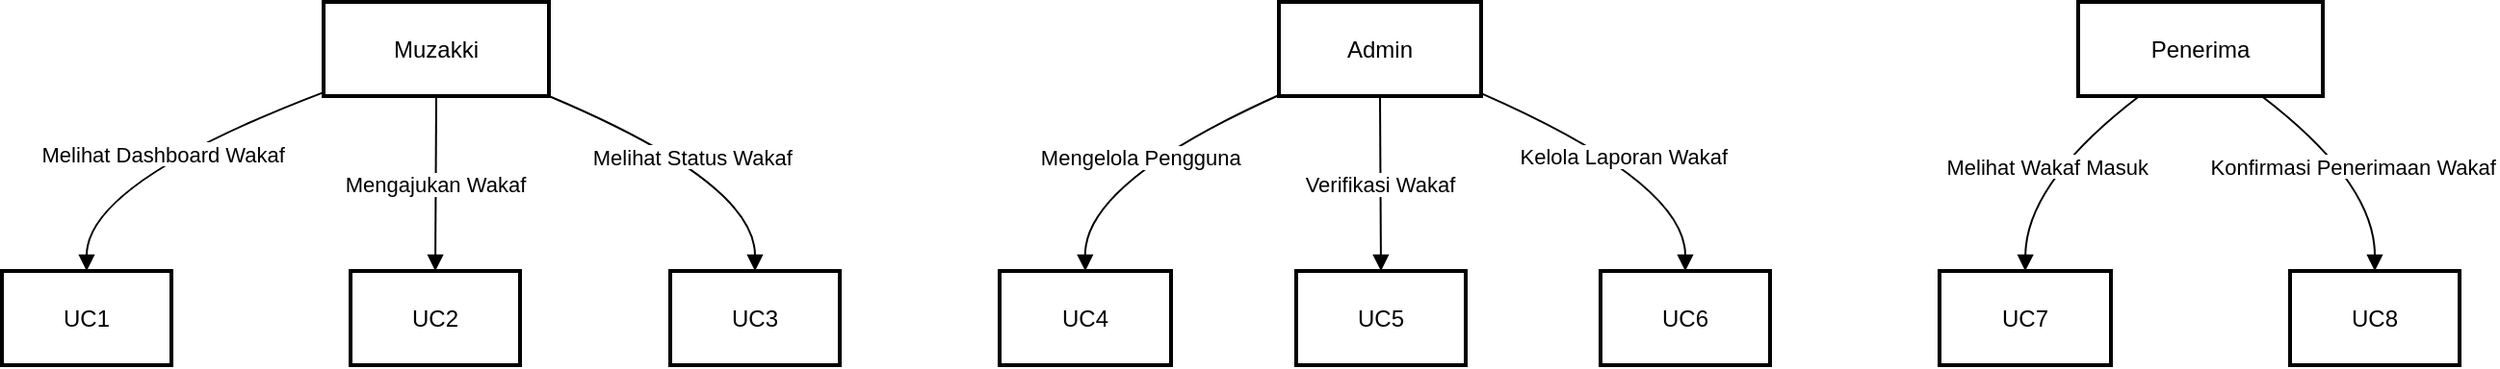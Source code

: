 <mxfile version="24.7.8" pages="3">
  <diagram name="usecase" id="2tOWbq8ezWcrBs4vHa_K">
    <mxGraphModel dx="928" dy="701" grid="1" gridSize="10" guides="1" tooltips="1" connect="1" arrows="1" fold="1" page="1" pageScale="1" pageWidth="850" pageHeight="1100" math="0" shadow="0">
      <root>
        <mxCell id="0" />
        <mxCell id="1" parent="0" />
        <mxCell id="xKr1J6okfYAryBs_471h-2" value="Muzakki" style="whiteSpace=wrap;strokeWidth=2;" parent="1" vertex="1">
          <mxGeometry x="187" y="500" width="117" height="49" as="geometry" />
        </mxCell>
        <mxCell id="xKr1J6okfYAryBs_471h-3" value="UC1" style="whiteSpace=wrap;strokeWidth=2;" parent="1" vertex="1">
          <mxGeometry x="20" y="640" width="88" height="49" as="geometry" />
        </mxCell>
        <mxCell id="xKr1J6okfYAryBs_471h-4" value="UC2" style="whiteSpace=wrap;strokeWidth=2;" parent="1" vertex="1">
          <mxGeometry x="201" y="640" width="88" height="49" as="geometry" />
        </mxCell>
        <mxCell id="xKr1J6okfYAryBs_471h-5" value="UC3" style="whiteSpace=wrap;strokeWidth=2;" parent="1" vertex="1">
          <mxGeometry x="367" y="640" width="88" height="49" as="geometry" />
        </mxCell>
        <mxCell id="xKr1J6okfYAryBs_471h-6" value="Admin" style="whiteSpace=wrap;strokeWidth=2;" parent="1" vertex="1">
          <mxGeometry x="683" y="500" width="105" height="49" as="geometry" />
        </mxCell>
        <mxCell id="xKr1J6okfYAryBs_471h-7" value="UC4" style="whiteSpace=wrap;strokeWidth=2;" parent="1" vertex="1">
          <mxGeometry x="538" y="640" width="89" height="49" as="geometry" />
        </mxCell>
        <mxCell id="xKr1J6okfYAryBs_471h-8" value="UC5" style="whiteSpace=wrap;strokeWidth=2;" parent="1" vertex="1">
          <mxGeometry x="692" y="640" width="88" height="49" as="geometry" />
        </mxCell>
        <mxCell id="xKr1J6okfYAryBs_471h-9" value="UC6" style="whiteSpace=wrap;strokeWidth=2;" parent="1" vertex="1">
          <mxGeometry x="850" y="640" width="88" height="49" as="geometry" />
        </mxCell>
        <mxCell id="xKr1J6okfYAryBs_471h-10" value="Penerima" style="whiteSpace=wrap;strokeWidth=2;" parent="1" vertex="1">
          <mxGeometry x="1098" y="500" width="127" height="49" as="geometry" />
        </mxCell>
        <mxCell id="xKr1J6okfYAryBs_471h-11" value="UC7" style="whiteSpace=wrap;strokeWidth=2;" parent="1" vertex="1">
          <mxGeometry x="1026" y="640" width="89" height="49" as="geometry" />
        </mxCell>
        <mxCell id="xKr1J6okfYAryBs_471h-12" value="UC8" style="whiteSpace=wrap;strokeWidth=2;" parent="1" vertex="1">
          <mxGeometry x="1208" y="640" width="88" height="49" as="geometry" />
        </mxCell>
        <mxCell id="xKr1J6okfYAryBs_471h-13" value="Melihat Dashboard Wakaf" style="curved=1;startArrow=none;endArrow=block;exitX=0;exitY=0.96;entryX=0.5;entryY=-0.01;rounded=0;" parent="1" source="xKr1J6okfYAryBs_471h-2" target="xKr1J6okfYAryBs_471h-3" edge="1">
          <mxGeometry relative="1" as="geometry">
            <Array as="points">
              <mxPoint x="64" y="594" />
            </Array>
          </mxGeometry>
        </mxCell>
        <mxCell id="xKr1J6okfYAryBs_471h-14" value="Mengajukan Wakaf" style="curved=1;startArrow=none;endArrow=block;exitX=0.5;exitY=1;entryX=0.5;entryY=-0.01;rounded=0;" parent="1" source="xKr1J6okfYAryBs_471h-2" target="xKr1J6okfYAryBs_471h-4" edge="1">
          <mxGeometry relative="1" as="geometry">
            <Array as="points" />
          </mxGeometry>
        </mxCell>
        <mxCell id="xKr1J6okfYAryBs_471h-15" value="Melihat Status Wakaf" style="curved=1;startArrow=none;endArrow=block;exitX=1;exitY=1;entryX=0.5;entryY=-0.01;rounded=0;" parent="1" source="xKr1J6okfYAryBs_471h-2" target="xKr1J6okfYAryBs_471h-5" edge="1">
          <mxGeometry relative="1" as="geometry">
            <Array as="points">
              <mxPoint x="411" y="594" />
            </Array>
          </mxGeometry>
        </mxCell>
        <mxCell id="xKr1J6okfYAryBs_471h-16" value="Mengelola Pengguna" style="curved=1;startArrow=none;endArrow=block;exitX=0;exitY=0.99;entryX=0.5;entryY=-0.01;rounded=0;" parent="1" source="xKr1J6okfYAryBs_471h-6" target="xKr1J6okfYAryBs_471h-7" edge="1">
          <mxGeometry relative="1" as="geometry">
            <Array as="points">
              <mxPoint x="582" y="594" />
            </Array>
          </mxGeometry>
        </mxCell>
        <mxCell id="xKr1J6okfYAryBs_471h-17" value="Verifikasi Wakaf" style="curved=1;startArrow=none;endArrow=block;exitX=0.5;exitY=1;entryX=0.5;entryY=-0.01;rounded=0;" parent="1" source="xKr1J6okfYAryBs_471h-6" target="xKr1J6okfYAryBs_471h-8" edge="1">
          <mxGeometry relative="1" as="geometry">
            <Array as="points" />
          </mxGeometry>
        </mxCell>
        <mxCell id="xKr1J6okfYAryBs_471h-18" value="Kelola Laporan Wakaf" style="curved=1;startArrow=none;endArrow=block;exitX=1;exitY=0.97;entryX=0.5;entryY=-0.01;rounded=0;" parent="1" source="xKr1J6okfYAryBs_471h-6" target="xKr1J6okfYAryBs_471h-9" edge="1">
          <mxGeometry relative="1" as="geometry">
            <Array as="points">
              <mxPoint x="894" y="594" />
            </Array>
          </mxGeometry>
        </mxCell>
        <mxCell id="xKr1J6okfYAryBs_471h-19" value="Melihat Wakaf Masuk" style="curved=1;startArrow=none;endArrow=block;exitX=0.25;exitY=1;entryX=0.5;entryY=-0.01;rounded=0;" parent="1" source="xKr1J6okfYAryBs_471h-10" target="xKr1J6okfYAryBs_471h-11" edge="1">
          <mxGeometry relative="1" as="geometry">
            <Array as="points">
              <mxPoint x="1071" y="594" />
            </Array>
          </mxGeometry>
        </mxCell>
        <mxCell id="xKr1J6okfYAryBs_471h-20" value="Konfirmasi Penerimaan Wakaf" style="curved=1;startArrow=none;endArrow=block;exitX=0.75;exitY=1;entryX=0.5;entryY=-0.01;rounded=0;" parent="1" source="xKr1J6okfYAryBs_471h-10" target="xKr1J6okfYAryBs_471h-12" edge="1">
          <mxGeometry relative="1" as="geometry">
            <Array as="points">
              <mxPoint x="1252" y="594" />
            </Array>
          </mxGeometry>
        </mxCell>
      </root>
    </mxGraphModel>
  </diagram>
  <diagram id="fBCYReBRxg58NE90wZI4" name="Activity Diagram: Pengajuan Wakaf">
    <mxGraphModel dx="1434" dy="728" grid="1" gridSize="10" guides="1" tooltips="1" connect="1" arrows="1" fold="1" page="1" pageScale="1" pageWidth="850" pageHeight="1100" math="0" shadow="0">
      <root>
        <mxCell id="0" />
        <mxCell id="1" parent="0" />
        <mxCell id="cYsgPx5Uzn-yIH3PrLXY-1" value="Login/Registrasi" style="whiteSpace=wrap;strokeWidth=2;" vertex="1" parent="1">
          <mxGeometry x="281" y="20" width="175" height="49" as="geometry" />
        </mxCell>
        <mxCell id="cYsgPx5Uzn-yIH3PrLXY-2" value="Masuk ke Dashboard" style="whiteSpace=wrap;strokeWidth=2;" vertex="1" parent="1">
          <mxGeometry x="267" y="119" width="204" height="49" as="geometry" />
        </mxCell>
        <mxCell id="cYsgPx5Uzn-yIH3PrLXY-3" value="Memilih Menu Wakaf" style="whiteSpace=wrap;strokeWidth=2;" vertex="1" parent="1">
          <mxGeometry x="265" y="218" width="207" height="49" as="geometry" />
        </mxCell>
        <mxCell id="cYsgPx5Uzn-yIH3PrLXY-4" value="Mengisi Form Pengajuan Wakaf" style="whiteSpace=wrap;strokeWidth=2;" vertex="1" parent="1">
          <mxGeometry x="253" y="317" width="232" height="67" as="geometry" />
        </mxCell>
        <mxCell id="cYsgPx5Uzn-yIH3PrLXY-5" value="Kirim Data ke Server" style="whiteSpace=wrap;strokeWidth=2;" vertex="1" parent="1">
          <mxGeometry x="265" y="434" width="208" height="49" as="geometry" />
        </mxCell>
        <mxCell id="cYsgPx5Uzn-yIH3PrLXY-6" value="Ya" style="rhombus;strokeWidth=2;whiteSpace=wrap;" vertex="1" parent="1">
          <mxGeometry x="336" y="556" width="65" height="65" as="geometry" />
        </mxCell>
        <mxCell id="cYsgPx5Uzn-yIH3PrLXY-7" value="Simpan ke Database" style="whiteSpace=wrap;strokeWidth=2;" vertex="1" parent="1">
          <mxGeometry x="140" y="694" width="204" height="49" as="geometry" />
        </mxCell>
        <mxCell id="cYsgPx5Uzn-yIH3PrLXY-8" value="Notifikasi Admin" style="whiteSpace=wrap;strokeWidth=2;" vertex="1" parent="1">
          <mxGeometry x="154" y="793" width="177" height="49" as="geometry" />
        </mxCell>
        <mxCell id="cYsgPx5Uzn-yIH3PrLXY-9" value="Error Mengirim Data" style="whiteSpace=wrap;strokeWidth=2;" vertex="1" parent="1">
          <mxGeometry x="394" y="694" width="204" height="49" as="geometry" />
        </mxCell>
        <mxCell id="cYsgPx5Uzn-yIH3PrLXY-10" value="Admin Melakukan Verifikasi" style="whiteSpace=wrap;strokeWidth=2;" vertex="1" parent="1">
          <mxGeometry x="114" y="892" width="256" height="49" as="geometry" />
        </mxCell>
        <mxCell id="cYsgPx5Uzn-yIH3PrLXY-11" value="Ya" style="rhombus;strokeWidth=2;whiteSpace=wrap;" vertex="1" parent="1">
          <mxGeometry x="209" y="1014" width="65" height="65" as="geometry" />
        </mxCell>
        <mxCell id="cYsgPx5Uzn-yIH3PrLXY-12" value="Update Status" style="whiteSpace=wrap;strokeWidth=2;" vertex="1" parent="1">
          <mxGeometry x="45" y="1152" width="161" height="49" as="geometry" />
        </mxCell>
        <mxCell id="cYsgPx5Uzn-yIH3PrLXY-13" value="Notifikasi ke Muzakki" style="whiteSpace=wrap;strokeWidth=2;" vertex="1" parent="1">
          <mxGeometry x="20" y="1251" width="211" height="49" as="geometry" />
        </mxCell>
        <mxCell id="cYsgPx5Uzn-yIH3PrLXY-14" value="Notifikasi Penolakan" style="whiteSpace=wrap;strokeWidth=2;" vertex="1" parent="1">
          <mxGeometry x="256" y="1152" width="205" height="49" as="geometry" />
        </mxCell>
        <mxCell id="cYsgPx5Uzn-yIH3PrLXY-15" value="" style="curved=1;startArrow=none;endArrow=block;exitX=0.5;exitY=1;entryX=0.5;entryY=0;rounded=0;" edge="1" parent="1" source="cYsgPx5Uzn-yIH3PrLXY-1" target="cYsgPx5Uzn-yIH3PrLXY-2">
          <mxGeometry relative="1" as="geometry">
            <Array as="points" />
          </mxGeometry>
        </mxCell>
        <mxCell id="cYsgPx5Uzn-yIH3PrLXY-16" value="" style="curved=1;startArrow=none;endArrow=block;exitX=0.5;exitY=1;entryX=0.5;entryY=0;rounded=0;" edge="1" parent="1" source="cYsgPx5Uzn-yIH3PrLXY-2" target="cYsgPx5Uzn-yIH3PrLXY-3">
          <mxGeometry relative="1" as="geometry">
            <Array as="points" />
          </mxGeometry>
        </mxCell>
        <mxCell id="cYsgPx5Uzn-yIH3PrLXY-17" value="" style="curved=1;startArrow=none;endArrow=block;exitX=0.5;exitY=1;entryX=0.5;entryY=0;rounded=0;" edge="1" parent="1" source="cYsgPx5Uzn-yIH3PrLXY-3" target="cYsgPx5Uzn-yIH3PrLXY-4">
          <mxGeometry relative="1" as="geometry">
            <Array as="points" />
          </mxGeometry>
        </mxCell>
        <mxCell id="cYsgPx5Uzn-yIH3PrLXY-18" value="" style="curved=1;startArrow=none;endArrow=block;exitX=0.5;exitY=0.99;entryX=0.5;entryY=-0.01;rounded=0;" edge="1" parent="1" source="cYsgPx5Uzn-yIH3PrLXY-4" target="cYsgPx5Uzn-yIH3PrLXY-5">
          <mxGeometry relative="1" as="geometry">
            <Array as="points" />
          </mxGeometry>
        </mxCell>
        <mxCell id="cYsgPx5Uzn-yIH3PrLXY-19" value="Data Diterima?" style="curved=1;startArrow=none;endArrow=block;exitX=0.5;exitY=0.99;entryX=0.5;entryY=-0.01;rounded=0;" edge="1" parent="1" source="cYsgPx5Uzn-yIH3PrLXY-5" target="cYsgPx5Uzn-yIH3PrLXY-6">
          <mxGeometry relative="1" as="geometry">
            <Array as="points" />
          </mxGeometry>
        </mxCell>
        <mxCell id="cYsgPx5Uzn-yIH3PrLXY-20" value="" style="curved=1;startArrow=none;endArrow=block;exitX=0;exitY=0.77;entryX=0.5;entryY=-0.01;rounded=0;" edge="1" parent="1" source="cYsgPx5Uzn-yIH3PrLXY-6" target="cYsgPx5Uzn-yIH3PrLXY-7">
          <mxGeometry relative="1" as="geometry">
            <Array as="points">
              <mxPoint x="242" y="657" />
            </Array>
          </mxGeometry>
        </mxCell>
        <mxCell id="cYsgPx5Uzn-yIH3PrLXY-21" value="" style="curved=1;startArrow=none;endArrow=block;exitX=0.5;exitY=0.99;entryX=0.5;entryY=-0.01;rounded=0;" edge="1" parent="1" source="cYsgPx5Uzn-yIH3PrLXY-7" target="cYsgPx5Uzn-yIH3PrLXY-8">
          <mxGeometry relative="1" as="geometry">
            <Array as="points" />
          </mxGeometry>
        </mxCell>
        <mxCell id="cYsgPx5Uzn-yIH3PrLXY-22" value="Tidak" style="curved=1;startArrow=none;endArrow=block;exitX=1.01;exitY=0.77;entryX=0.5;entryY=-0.01;rounded=0;" edge="1" parent="1" source="cYsgPx5Uzn-yIH3PrLXY-6" target="cYsgPx5Uzn-yIH3PrLXY-9">
          <mxGeometry relative="1" as="geometry">
            <Array as="points">
              <mxPoint x="496" y="657" />
            </Array>
          </mxGeometry>
        </mxCell>
        <mxCell id="cYsgPx5Uzn-yIH3PrLXY-23" value="" style="curved=1;startArrow=none;endArrow=block;exitX=0.5;exitY=0.99;entryX=0.5;entryY=-0.01;rounded=0;" edge="1" parent="1" source="cYsgPx5Uzn-yIH3PrLXY-8" target="cYsgPx5Uzn-yIH3PrLXY-10">
          <mxGeometry relative="1" as="geometry">
            <Array as="points" />
          </mxGeometry>
        </mxCell>
        <mxCell id="cYsgPx5Uzn-yIH3PrLXY-24" value="Wakaf Diterima?" style="curved=1;startArrow=none;endArrow=block;exitX=0.5;exitY=0.99;entryX=0.51;entryY=-0.01;rounded=0;" edge="1" parent="1" source="cYsgPx5Uzn-yIH3PrLXY-10" target="cYsgPx5Uzn-yIH3PrLXY-11">
          <mxGeometry relative="1" as="geometry">
            <Array as="points" />
          </mxGeometry>
        </mxCell>
        <mxCell id="cYsgPx5Uzn-yIH3PrLXY-25" value="" style="curved=1;startArrow=none;endArrow=block;exitX=0.01;exitY=0.79;entryX=0.5;entryY=-0.01;rounded=0;" edge="1" parent="1" source="cYsgPx5Uzn-yIH3PrLXY-11" target="cYsgPx5Uzn-yIH3PrLXY-12">
          <mxGeometry relative="1" as="geometry">
            <Array as="points">
              <mxPoint x="125" y="1115" />
            </Array>
          </mxGeometry>
        </mxCell>
        <mxCell id="cYsgPx5Uzn-yIH3PrLXY-26" value="" style="curved=1;startArrow=none;endArrow=block;exitX=0.5;exitY=0.99;entryX=0.5;entryY=-0.01;rounded=0;" edge="1" parent="1" source="cYsgPx5Uzn-yIH3PrLXY-12" target="cYsgPx5Uzn-yIH3PrLXY-13">
          <mxGeometry relative="1" as="geometry">
            <Array as="points" />
          </mxGeometry>
        </mxCell>
        <mxCell id="cYsgPx5Uzn-yIH3PrLXY-27" value="Tidak" style="curved=1;startArrow=none;endArrow=block;exitX=1.01;exitY=0.79;entryX=0.5;entryY=-0.01;rounded=0;" edge="1" parent="1" source="cYsgPx5Uzn-yIH3PrLXY-11" target="cYsgPx5Uzn-yIH3PrLXY-14">
          <mxGeometry relative="1" as="geometry">
            <Array as="points">
              <mxPoint x="358" y="1115" />
            </Array>
          </mxGeometry>
        </mxCell>
      </root>
    </mxGraphModel>
  </diagram>
  <diagram id="sIonhzMaNKTjDwEvMR0V" name="Class Diagram ">
    <mxGraphModel dx="1434" dy="728" grid="1" gridSize="10" guides="1" tooltips="1" connect="1" arrows="1" fold="1" page="1" pageScale="1" pageWidth="850" pageHeight="1100" math="0" shadow="0">
      <root>
        <mxCell id="0" />
        <mxCell id="1" parent="0" />
        <mxCell id="X7h_taGz6PWS4PjySkkF-1" value="Muzakki" style="swimlane;fontStyle=1;align=center;verticalAlign=top;childLayout=stackLayout;horizontal=1;startSize=26.375;horizontalStack=0;resizeParent=1;resizeParentMax=0;resizeLast=0;collapsible=0;marginBottom=0;" vertex="1" parent="1">
          <mxGeometry x="20" y="20" width="147" height="216.375" as="geometry" />
        </mxCell>
        <mxCell id="X7h_taGz6PWS4PjySkkF-2" value="int id" style="text;strokeColor=none;fillColor=none;align=left;verticalAlign=top;spacingLeft=4;spacingRight=4;overflow=hidden;rotatable=0;points=[[0,0.5],[1,0.5]];portConstraint=eastwest;" vertex="1" parent="X7h_taGz6PWS4PjySkkF-1">
          <mxGeometry y="26.375" width="147" height="26" as="geometry" />
        </mxCell>
        <mxCell id="X7h_taGz6PWS4PjySkkF-3" value="String nama" style="text;strokeColor=none;fillColor=none;align=left;verticalAlign=top;spacingLeft=4;spacingRight=4;overflow=hidden;rotatable=0;points=[[0,0.5],[1,0.5]];portConstraint=eastwest;" vertex="1" parent="X7h_taGz6PWS4PjySkkF-1">
          <mxGeometry y="52.375" width="147" height="26" as="geometry" />
        </mxCell>
        <mxCell id="X7h_taGz6PWS4PjySkkF-4" value="String email" style="text;strokeColor=none;fillColor=none;align=left;verticalAlign=top;spacingLeft=4;spacingRight=4;overflow=hidden;rotatable=0;points=[[0,0.5],[1,0.5]];portConstraint=eastwest;" vertex="1" parent="X7h_taGz6PWS4PjySkkF-1">
          <mxGeometry y="78.375" width="147" height="26" as="geometry" />
        </mxCell>
        <mxCell id="X7h_taGz6PWS4PjySkkF-5" value="String password" style="text;strokeColor=none;fillColor=none;align=left;verticalAlign=top;spacingLeft=4;spacingRight=4;overflow=hidden;rotatable=0;points=[[0,0.5],[1,0.5]];portConstraint=eastwest;" vertex="1" parent="X7h_taGz6PWS4PjySkkF-1">
          <mxGeometry y="104.375" width="147" height="26" as="geometry" />
        </mxCell>
        <mxCell id="X7h_taGz6PWS4PjySkkF-6" style="line;strokeWidth=1;fillColor=none;align=left;verticalAlign=middle;spacingTop=-1;spacingLeft=3;spacingRight=3;rotatable=0;labelPosition=right;points=[];portConstraint=eastwest;strokeColor=inherit;" vertex="1" parent="X7h_taGz6PWS4PjySkkF-1">
          <mxGeometry y="130.375" width="147" height="8" as="geometry" />
        </mxCell>
        <mxCell id="X7h_taGz6PWS4PjySkkF-7" value="login()" style="text;strokeColor=none;fillColor=none;align=left;verticalAlign=top;spacingLeft=4;spacingRight=4;overflow=hidden;rotatable=0;points=[[0,0.5],[1,0.5]];portConstraint=eastwest;" vertex="1" parent="X7h_taGz6PWS4PjySkkF-1">
          <mxGeometry y="138.375" width="147" height="26" as="geometry" />
        </mxCell>
        <mxCell id="X7h_taGz6PWS4PjySkkF-8" value="ajukanWakaf()" style="text;strokeColor=none;fillColor=none;align=left;verticalAlign=top;spacingLeft=4;spacingRight=4;overflow=hidden;rotatable=0;points=[[0,0.5],[1,0.5]];portConstraint=eastwest;" vertex="1" parent="X7h_taGz6PWS4PjySkkF-1">
          <mxGeometry y="164.375" width="147" height="26" as="geometry" />
        </mxCell>
        <mxCell id="X7h_taGz6PWS4PjySkkF-9" value="lihatStatusWakaf()" style="text;strokeColor=none;fillColor=none;align=left;verticalAlign=top;spacingLeft=4;spacingRight=4;overflow=hidden;rotatable=0;points=[[0,0.5],[1,0.5]];portConstraint=eastwest;" vertex="1" parent="X7h_taGz6PWS4PjySkkF-1">
          <mxGeometry y="190.375" width="147" height="26" as="geometry" />
        </mxCell>
        <mxCell id="X7h_taGz6PWS4PjySkkF-10" value="Admin" style="swimlane;fontStyle=1;align=center;verticalAlign=top;childLayout=stackLayout;horizontal=1;startSize=27.5;horizontalStack=0;resizeParent=1;resizeParentMax=0;resizeLast=0;collapsible=0;marginBottom=0;" vertex="1" parent="1">
          <mxGeometry x="217" y="43" width="138" height="175.5" as="geometry" />
        </mxCell>
        <mxCell id="X7h_taGz6PWS4PjySkkF-11" value="int id" style="text;strokeColor=none;fillColor=none;align=left;verticalAlign=top;spacingLeft=4;spacingRight=4;overflow=hidden;rotatable=0;points=[[0,0.5],[1,0.5]];portConstraint=eastwest;" vertex="1" parent="X7h_taGz6PWS4PjySkkF-10">
          <mxGeometry y="27.5" width="138" height="28" as="geometry" />
        </mxCell>
        <mxCell id="X7h_taGz6PWS4PjySkkF-12" value="String nama" style="text;strokeColor=none;fillColor=none;align=left;verticalAlign=top;spacingLeft=4;spacingRight=4;overflow=hidden;rotatable=0;points=[[0,0.5],[1,0.5]];portConstraint=eastwest;" vertex="1" parent="X7h_taGz6PWS4PjySkkF-10">
          <mxGeometry y="55.5" width="138" height="28" as="geometry" />
        </mxCell>
        <mxCell id="X7h_taGz6PWS4PjySkkF-13" value="String email" style="text;strokeColor=none;fillColor=none;align=left;verticalAlign=top;spacingLeft=4;spacingRight=4;overflow=hidden;rotatable=0;points=[[0,0.5],[1,0.5]];portConstraint=eastwest;" vertex="1" parent="X7h_taGz6PWS4PjySkkF-10">
          <mxGeometry y="83.5" width="138" height="28" as="geometry" />
        </mxCell>
        <mxCell id="X7h_taGz6PWS4PjySkkF-14" style="line;strokeWidth=1;fillColor=none;align=left;verticalAlign=middle;spacingTop=-1;spacingLeft=3;spacingRight=3;rotatable=0;labelPosition=right;points=[];portConstraint=eastwest;strokeColor=inherit;" vertex="1" parent="X7h_taGz6PWS4PjySkkF-10">
          <mxGeometry y="111.5" width="138" height="8" as="geometry" />
        </mxCell>
        <mxCell id="X7h_taGz6PWS4PjySkkF-15" value="verifikasiWakaf()" style="text;strokeColor=none;fillColor=none;align=left;verticalAlign=top;spacingLeft=4;spacingRight=4;overflow=hidden;rotatable=0;points=[[0,0.5],[1,0.5]];portConstraint=eastwest;" vertex="1" parent="X7h_taGz6PWS4PjySkkF-10">
          <mxGeometry y="119.5" width="138" height="28" as="geometry" />
        </mxCell>
        <mxCell id="X7h_taGz6PWS4PjySkkF-16" value="kelolaPengguna()" style="text;strokeColor=none;fillColor=none;align=left;verticalAlign=top;spacingLeft=4;spacingRight=4;overflow=hidden;rotatable=0;points=[[0,0.5],[1,0.5]];portConstraint=eastwest;" vertex="1" parent="X7h_taGz6PWS4PjySkkF-10">
          <mxGeometry y="147.5" width="138" height="28" as="geometry" />
        </mxCell>
        <mxCell id="X7h_taGz6PWS4PjySkkF-17" value="Penerima" style="swimlane;fontStyle=1;align=center;verticalAlign=top;childLayout=stackLayout;horizontal=1;startSize=29.75;horizontalStack=0;resizeParent=1;resizeParentMax=0;resizeLast=0;collapsible=0;marginBottom=0;" vertex="1" parent="1">
          <mxGeometry x="405" y="66" width="186" height="127.75" as="geometry" />
        </mxCell>
        <mxCell id="X7h_taGz6PWS4PjySkkF-18" value="int id" style="text;strokeColor=none;fillColor=none;align=left;verticalAlign=top;spacingLeft=4;spacingRight=4;overflow=hidden;rotatable=0;points=[[0,0.5],[1,0.5]];portConstraint=eastwest;" vertex="1" parent="X7h_taGz6PWS4PjySkkF-17">
          <mxGeometry y="29.75" width="186" height="30" as="geometry" />
        </mxCell>
        <mxCell id="X7h_taGz6PWS4PjySkkF-19" value="String nama" style="text;strokeColor=none;fillColor=none;align=left;verticalAlign=top;spacingLeft=4;spacingRight=4;overflow=hidden;rotatable=0;points=[[0,0.5],[1,0.5]];portConstraint=eastwest;" vertex="1" parent="X7h_taGz6PWS4PjySkkF-17">
          <mxGeometry y="59.75" width="186" height="30" as="geometry" />
        </mxCell>
        <mxCell id="X7h_taGz6PWS4PjySkkF-20" style="line;strokeWidth=1;fillColor=none;align=left;verticalAlign=middle;spacingTop=-1;spacingLeft=3;spacingRight=3;rotatable=0;labelPosition=right;points=[];portConstraint=eastwest;strokeColor=inherit;" vertex="1" parent="X7h_taGz6PWS4PjySkkF-17">
          <mxGeometry y="89.75" width="186" height="8" as="geometry" />
        </mxCell>
        <mxCell id="X7h_taGz6PWS4PjySkkF-21" value="konfirmasiPenerimaan()" style="text;strokeColor=none;fillColor=none;align=left;verticalAlign=top;spacingLeft=4;spacingRight=4;overflow=hidden;rotatable=0;points=[[0,0.5],[1,0.5]];portConstraint=eastwest;" vertex="1" parent="X7h_taGz6PWS4PjySkkF-17">
          <mxGeometry y="97.75" width="186" height="30" as="geometry" />
        </mxCell>
        <mxCell id="X7h_taGz6PWS4PjySkkF-22" value="Wakaf" style="swimlane;fontStyle=1;align=center;verticalAlign=top;childLayout=stackLayout;horizontal=1;startSize=26.375;horizontalStack=0;resizeParent=1;resizeParentMax=0;resizeLast=0;collapsible=0;marginBottom=0;" vertex="1" parent="1">
          <mxGeometry x="223" y="289" width="127" height="216.375" as="geometry" />
        </mxCell>
        <mxCell id="X7h_taGz6PWS4PjySkkF-23" value="int id" style="text;strokeColor=none;fillColor=none;align=left;verticalAlign=top;spacingLeft=4;spacingRight=4;overflow=hidden;rotatable=0;points=[[0,0.5],[1,0.5]];portConstraint=eastwest;" vertex="1" parent="X7h_taGz6PWS4PjySkkF-22">
          <mxGeometry y="26.375" width="127" height="26" as="geometry" />
        </mxCell>
        <mxCell id="X7h_taGz6PWS4PjySkkF-24" value="String jenis" style="text;strokeColor=none;fillColor=none;align=left;verticalAlign=top;spacingLeft=4;spacingRight=4;overflow=hidden;rotatable=0;points=[[0,0.5],[1,0.5]];portConstraint=eastwest;" vertex="1" parent="X7h_taGz6PWS4PjySkkF-22">
          <mxGeometry y="52.375" width="127" height="26" as="geometry" />
        </mxCell>
        <mxCell id="X7h_taGz6PWS4PjySkkF-25" value="Double nominal" style="text;strokeColor=none;fillColor=none;align=left;verticalAlign=top;spacingLeft=4;spacingRight=4;overflow=hidden;rotatable=0;points=[[0,0.5],[1,0.5]];portConstraint=eastwest;" vertex="1" parent="X7h_taGz6PWS4PjySkkF-22">
          <mxGeometry y="78.375" width="127" height="26" as="geometry" />
        </mxCell>
        <mxCell id="X7h_taGz6PWS4PjySkkF-26" value="String status" style="text;strokeColor=none;fillColor=none;align=left;verticalAlign=top;spacingLeft=4;spacingRight=4;overflow=hidden;rotatable=0;points=[[0,0.5],[1,0.5]];portConstraint=eastwest;" vertex="1" parent="X7h_taGz6PWS4PjySkkF-22">
          <mxGeometry y="104.375" width="127" height="26" as="geometry" />
        </mxCell>
        <mxCell id="X7h_taGz6PWS4PjySkkF-27" value="int muzakiId" style="text;strokeColor=none;fillColor=none;align=left;verticalAlign=top;spacingLeft=4;spacingRight=4;overflow=hidden;rotatable=0;points=[[0,0.5],[1,0.5]];portConstraint=eastwest;" vertex="1" parent="X7h_taGz6PWS4PjySkkF-22">
          <mxGeometry y="130.375" width="127" height="26" as="geometry" />
        </mxCell>
        <mxCell id="X7h_taGz6PWS4PjySkkF-28" value="int penerimaId" style="text;strokeColor=none;fillColor=none;align=left;verticalAlign=top;spacingLeft=4;spacingRight=4;overflow=hidden;rotatable=0;points=[[0,0.5],[1,0.5]];portConstraint=eastwest;" vertex="1" parent="X7h_taGz6PWS4PjySkkF-22">
          <mxGeometry y="156.375" width="127" height="26" as="geometry" />
        </mxCell>
        <mxCell id="X7h_taGz6PWS4PjySkkF-29" style="line;strokeWidth=1;fillColor=none;align=left;verticalAlign=middle;spacingTop=-1;spacingLeft=3;spacingRight=3;rotatable=0;labelPosition=right;points=[];portConstraint=eastwest;strokeColor=inherit;" vertex="1" parent="X7h_taGz6PWS4PjySkkF-22">
          <mxGeometry y="182.375" width="127" height="8" as="geometry" />
        </mxCell>
        <mxCell id="X7h_taGz6PWS4PjySkkF-30" value="submitWakaf()" style="text;strokeColor=none;fillColor=none;align=left;verticalAlign=top;spacingLeft=4;spacingRight=4;overflow=hidden;rotatable=0;points=[[0,0.5],[1,0.5]];portConstraint=eastwest;" vertex="1" parent="X7h_taGz6PWS4PjySkkF-22">
          <mxGeometry y="190.375" width="127" height="26" as="geometry" />
        </mxCell>
        <mxCell id="X7h_taGz6PWS4PjySkkF-31" value="" style="curved=1;startArrow=none;endArrow=open;endSize=12;exitX=0.5;exitY=1;entryX=0;entryY=0.3;rounded=0;" edge="1" parent="1" source="X7h_taGz6PWS4PjySkkF-1" target="X7h_taGz6PWS4PjySkkF-22">
          <mxGeometry relative="1" as="geometry">
            <Array as="points">
              <mxPoint x="94" y="264" />
            </Array>
          </mxGeometry>
        </mxCell>
        <mxCell id="X7h_taGz6PWS4PjySkkF-32" value="" style="curved=1;startArrow=none;endArrow=open;endSize=12;exitX=0.5;exitY=1;entryX=0.5;entryY=0;rounded=0;" edge="1" parent="1" source="X7h_taGz6PWS4PjySkkF-10" target="X7h_taGz6PWS4PjySkkF-22">
          <mxGeometry relative="1" as="geometry">
            <Array as="points" />
          </mxGeometry>
        </mxCell>
        <mxCell id="X7h_taGz6PWS4PjySkkF-33" value="" style="curved=1;startArrow=none;endArrow=open;endSize=12;exitX=0.5;exitY=1;entryX=0.99;entryY=0.32;rounded=0;" edge="1" parent="1" source="X7h_taGz6PWS4PjySkkF-17" target="X7h_taGz6PWS4PjySkkF-22">
          <mxGeometry relative="1" as="geometry">
            <Array as="points">
              <mxPoint x="497" y="264" />
            </Array>
          </mxGeometry>
        </mxCell>
      </root>
    </mxGraphModel>
  </diagram>
</mxfile>
